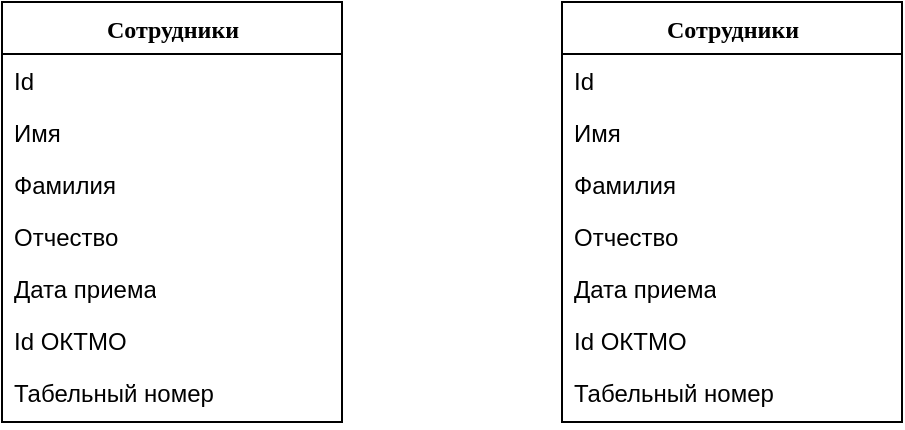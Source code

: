 <mxfile version="21.6.5" type="github">
  <diagram name="Page-1" id="9f46799a-70d6-7492-0946-bef42562c5a5">
    <mxGraphModel dx="694" dy="807" grid="1" gridSize="10" guides="1" tooltips="1" connect="1" arrows="1" fold="1" page="1" pageScale="1" pageWidth="1100" pageHeight="850" background="none" math="0" shadow="0">
      <root>
        <mxCell id="0" />
        <mxCell id="1" parent="0" />
        <mxCell id="78961159f06e98e8-17" value="Сотрудники" style="swimlane;html=1;fontStyle=1;align=center;verticalAlign=top;childLayout=stackLayout;horizontal=1;startSize=26;horizontalStack=0;resizeParent=1;resizeLast=0;collapsible=1;marginBottom=0;swimlaneFillColor=#ffffff;rounded=0;shadow=0;comic=0;labelBackgroundColor=none;strokeWidth=1;fillColor=none;fontFamily=Verdana;fontSize=12" parent="1" vertex="1">
          <mxGeometry x="90" y="83" width="170" height="210" as="geometry">
            <mxRectangle x="90" y="83" width="120" height="30" as="alternateBounds" />
          </mxGeometry>
        </mxCell>
        <mxCell id="78961159f06e98e8-21" value="Id" style="text;html=1;strokeColor=none;fillColor=none;align=left;verticalAlign=top;spacingLeft=4;spacingRight=4;whiteSpace=wrap;overflow=hidden;rotatable=0;points=[[0,0.5],[1,0.5]];portConstraint=eastwest;" parent="78961159f06e98e8-17" vertex="1">
          <mxGeometry y="26" width="170" height="26" as="geometry" />
        </mxCell>
        <mxCell id="78961159f06e98e8-23" value="Имя" style="text;html=1;strokeColor=none;fillColor=none;align=left;verticalAlign=top;spacingLeft=4;spacingRight=4;whiteSpace=wrap;overflow=hidden;rotatable=0;points=[[0,0.5],[1,0.5]];portConstraint=eastwest;" parent="78961159f06e98e8-17" vertex="1">
          <mxGeometry y="52" width="170" height="26" as="geometry" />
        </mxCell>
        <mxCell id="78961159f06e98e8-25" value="Фамилия" style="text;html=1;strokeColor=none;fillColor=none;align=left;verticalAlign=top;spacingLeft=4;spacingRight=4;whiteSpace=wrap;overflow=hidden;rotatable=0;points=[[0,0.5],[1,0.5]];portConstraint=eastwest;" parent="78961159f06e98e8-17" vertex="1">
          <mxGeometry y="78" width="170" height="26" as="geometry" />
        </mxCell>
        <mxCell id="78961159f06e98e8-26" value="Отчество" style="text;html=1;strokeColor=none;fillColor=none;align=left;verticalAlign=top;spacingLeft=4;spacingRight=4;whiteSpace=wrap;overflow=hidden;rotatable=0;points=[[0,0.5],[1,0.5]];portConstraint=eastwest;" parent="78961159f06e98e8-17" vertex="1">
          <mxGeometry y="104" width="170" height="26" as="geometry" />
        </mxCell>
        <mxCell id="78961159f06e98e8-24" value="Дата приема" style="text;html=1;strokeColor=none;fillColor=none;align=left;verticalAlign=top;spacingLeft=4;spacingRight=4;whiteSpace=wrap;overflow=hidden;rotatable=0;points=[[0,0.5],[1,0.5]];portConstraint=eastwest;" parent="78961159f06e98e8-17" vertex="1">
          <mxGeometry y="130" width="170" height="26" as="geometry" />
        </mxCell>
        <mxCell id="xKHWt79RfWQNahNr_0Pu-1" value="Id ОКТМО" style="text;html=1;strokeColor=none;fillColor=none;align=left;verticalAlign=top;spacingLeft=4;spacingRight=4;whiteSpace=wrap;overflow=hidden;rotatable=0;points=[[0,0.5],[1,0.5]];portConstraint=eastwest;" vertex="1" parent="78961159f06e98e8-17">
          <mxGeometry y="156" width="170" height="26" as="geometry" />
        </mxCell>
        <mxCell id="xKHWt79RfWQNahNr_0Pu-2" value="Табельный номер" style="text;html=1;strokeColor=none;fillColor=none;align=left;verticalAlign=top;spacingLeft=4;spacingRight=4;whiteSpace=wrap;overflow=hidden;rotatable=0;points=[[0,0.5],[1,0.5]];portConstraint=eastwest;" vertex="1" parent="78961159f06e98e8-17">
          <mxGeometry y="182" width="170" height="28" as="geometry" />
        </mxCell>
        <mxCell id="xKHWt79RfWQNahNr_0Pu-6" value="Сотрудники" style="swimlane;html=1;fontStyle=1;align=center;verticalAlign=top;childLayout=stackLayout;horizontal=1;startSize=26;horizontalStack=0;resizeParent=1;resizeLast=0;collapsible=1;marginBottom=0;swimlaneFillColor=#ffffff;rounded=0;shadow=0;comic=0;labelBackgroundColor=none;strokeWidth=1;fillColor=none;fontFamily=Verdana;fontSize=12" vertex="1" parent="1">
          <mxGeometry x="370" y="83" width="170" height="210" as="geometry">
            <mxRectangle x="90" y="83" width="120" height="30" as="alternateBounds" />
          </mxGeometry>
        </mxCell>
        <mxCell id="xKHWt79RfWQNahNr_0Pu-7" value="Id" style="text;html=1;strokeColor=none;fillColor=none;align=left;verticalAlign=top;spacingLeft=4;spacingRight=4;whiteSpace=wrap;overflow=hidden;rotatable=0;points=[[0,0.5],[1,0.5]];portConstraint=eastwest;" vertex="1" parent="xKHWt79RfWQNahNr_0Pu-6">
          <mxGeometry y="26" width="170" height="26" as="geometry" />
        </mxCell>
        <mxCell id="xKHWt79RfWQNahNr_0Pu-8" value="Имя" style="text;html=1;strokeColor=none;fillColor=none;align=left;verticalAlign=top;spacingLeft=4;spacingRight=4;whiteSpace=wrap;overflow=hidden;rotatable=0;points=[[0,0.5],[1,0.5]];portConstraint=eastwest;" vertex="1" parent="xKHWt79RfWQNahNr_0Pu-6">
          <mxGeometry y="52" width="170" height="26" as="geometry" />
        </mxCell>
        <mxCell id="xKHWt79RfWQNahNr_0Pu-9" value="Фамилия" style="text;html=1;strokeColor=none;fillColor=none;align=left;verticalAlign=top;spacingLeft=4;spacingRight=4;whiteSpace=wrap;overflow=hidden;rotatable=0;points=[[0,0.5],[1,0.5]];portConstraint=eastwest;" vertex="1" parent="xKHWt79RfWQNahNr_0Pu-6">
          <mxGeometry y="78" width="170" height="26" as="geometry" />
        </mxCell>
        <mxCell id="xKHWt79RfWQNahNr_0Pu-10" value="Отчество" style="text;html=1;strokeColor=none;fillColor=none;align=left;verticalAlign=top;spacingLeft=4;spacingRight=4;whiteSpace=wrap;overflow=hidden;rotatable=0;points=[[0,0.5],[1,0.5]];portConstraint=eastwest;" vertex="1" parent="xKHWt79RfWQNahNr_0Pu-6">
          <mxGeometry y="104" width="170" height="26" as="geometry" />
        </mxCell>
        <mxCell id="xKHWt79RfWQNahNr_0Pu-11" value="Дата приема" style="text;html=1;strokeColor=none;fillColor=none;align=left;verticalAlign=top;spacingLeft=4;spacingRight=4;whiteSpace=wrap;overflow=hidden;rotatable=0;points=[[0,0.5],[1,0.5]];portConstraint=eastwest;" vertex="1" parent="xKHWt79RfWQNahNr_0Pu-6">
          <mxGeometry y="130" width="170" height="26" as="geometry" />
        </mxCell>
        <mxCell id="xKHWt79RfWQNahNr_0Pu-12" value="Id ОКТМО" style="text;html=1;strokeColor=none;fillColor=none;align=left;verticalAlign=top;spacingLeft=4;spacingRight=4;whiteSpace=wrap;overflow=hidden;rotatable=0;points=[[0,0.5],[1,0.5]];portConstraint=eastwest;" vertex="1" parent="xKHWt79RfWQNahNr_0Pu-6">
          <mxGeometry y="156" width="170" height="26" as="geometry" />
        </mxCell>
        <mxCell id="xKHWt79RfWQNahNr_0Pu-13" value="Табельный номер" style="text;html=1;strokeColor=none;fillColor=none;align=left;verticalAlign=top;spacingLeft=4;spacingRight=4;whiteSpace=wrap;overflow=hidden;rotatable=0;points=[[0,0.5],[1,0.5]];portConstraint=eastwest;" vertex="1" parent="xKHWt79RfWQNahNr_0Pu-6">
          <mxGeometry y="182" width="170" height="28" as="geometry" />
        </mxCell>
      </root>
    </mxGraphModel>
  </diagram>
</mxfile>
